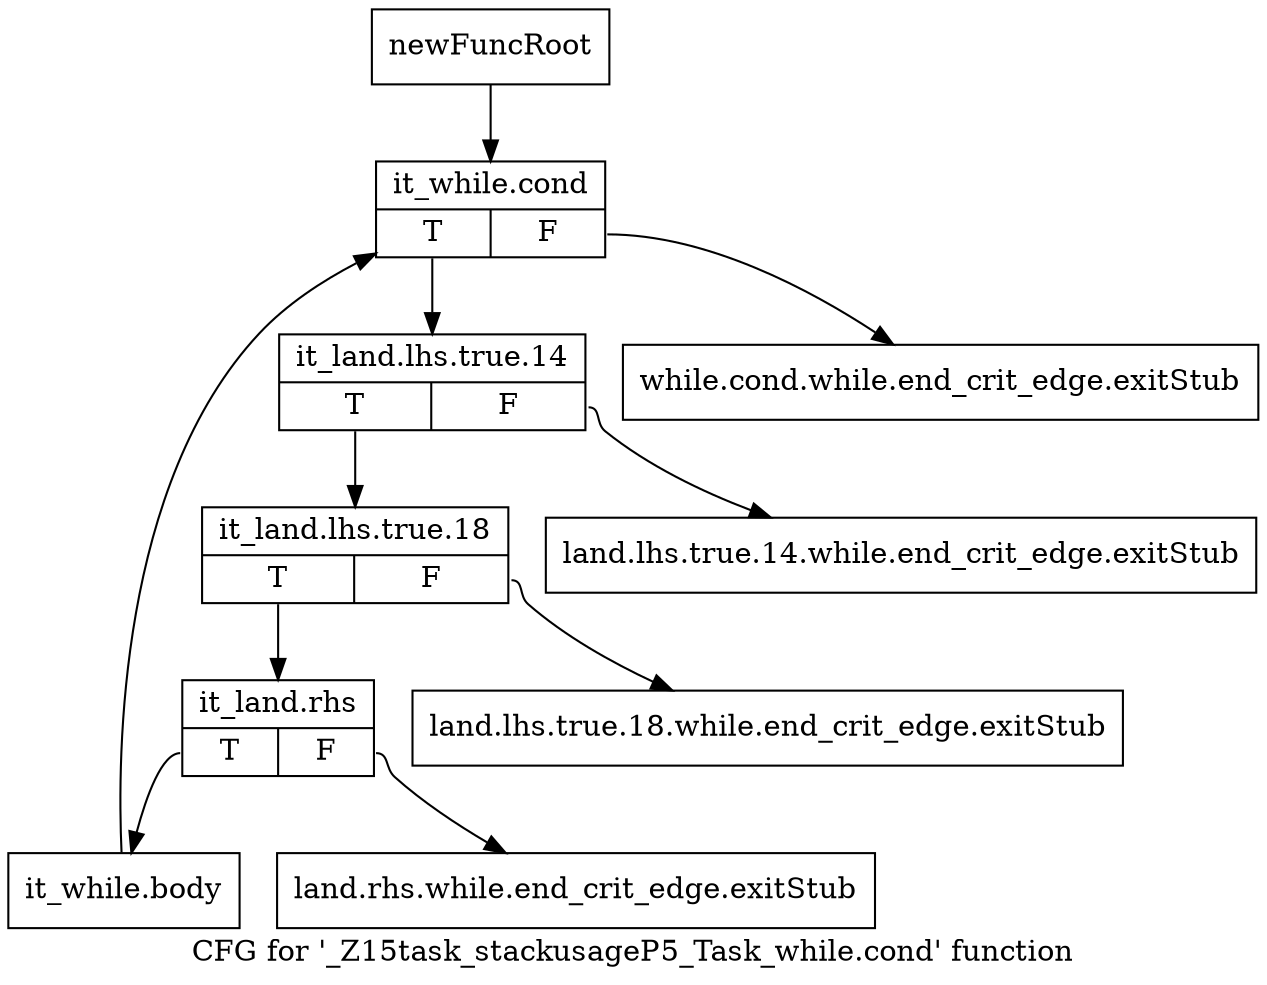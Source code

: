 digraph "CFG for '_Z15task_stackusageP5_Task_while.cond' function" {
	label="CFG for '_Z15task_stackusageP5_Task_while.cond' function";

	Node0x21166c0 [shape=record,label="{newFuncRoot}"];
	Node0x21166c0 -> Node0x2132640;
	Node0x2132500 [shape=record,label="{while.cond.while.end_crit_edge.exitStub}"];
	Node0x2132550 [shape=record,label="{land.lhs.true.14.while.end_crit_edge.exitStub}"];
	Node0x21325a0 [shape=record,label="{land.lhs.true.18.while.end_crit_edge.exitStub}"];
	Node0x21325f0 [shape=record,label="{land.rhs.while.end_crit_edge.exitStub}"];
	Node0x2132640 [shape=record,label="{it_while.cond|{<s0>T|<s1>F}}"];
	Node0x2132640:s0 -> Node0x2132690;
	Node0x2132640:s1 -> Node0x2132500;
	Node0x2132690 [shape=record,label="{it_land.lhs.true.14|{<s0>T|<s1>F}}"];
	Node0x2132690:s0 -> Node0x21326e0;
	Node0x2132690:s1 -> Node0x2132550;
	Node0x21326e0 [shape=record,label="{it_land.lhs.true.18|{<s0>T|<s1>F}}"];
	Node0x21326e0:s0 -> Node0x2132730;
	Node0x21326e0:s1 -> Node0x21325a0;
	Node0x2132730 [shape=record,label="{it_land.rhs|{<s0>T|<s1>F}}"];
	Node0x2132730:s0 -> Node0x2132780;
	Node0x2132730:s1 -> Node0x21325f0;
	Node0x2132780 [shape=record,label="{it_while.body}"];
	Node0x2132780 -> Node0x2132640;
}
